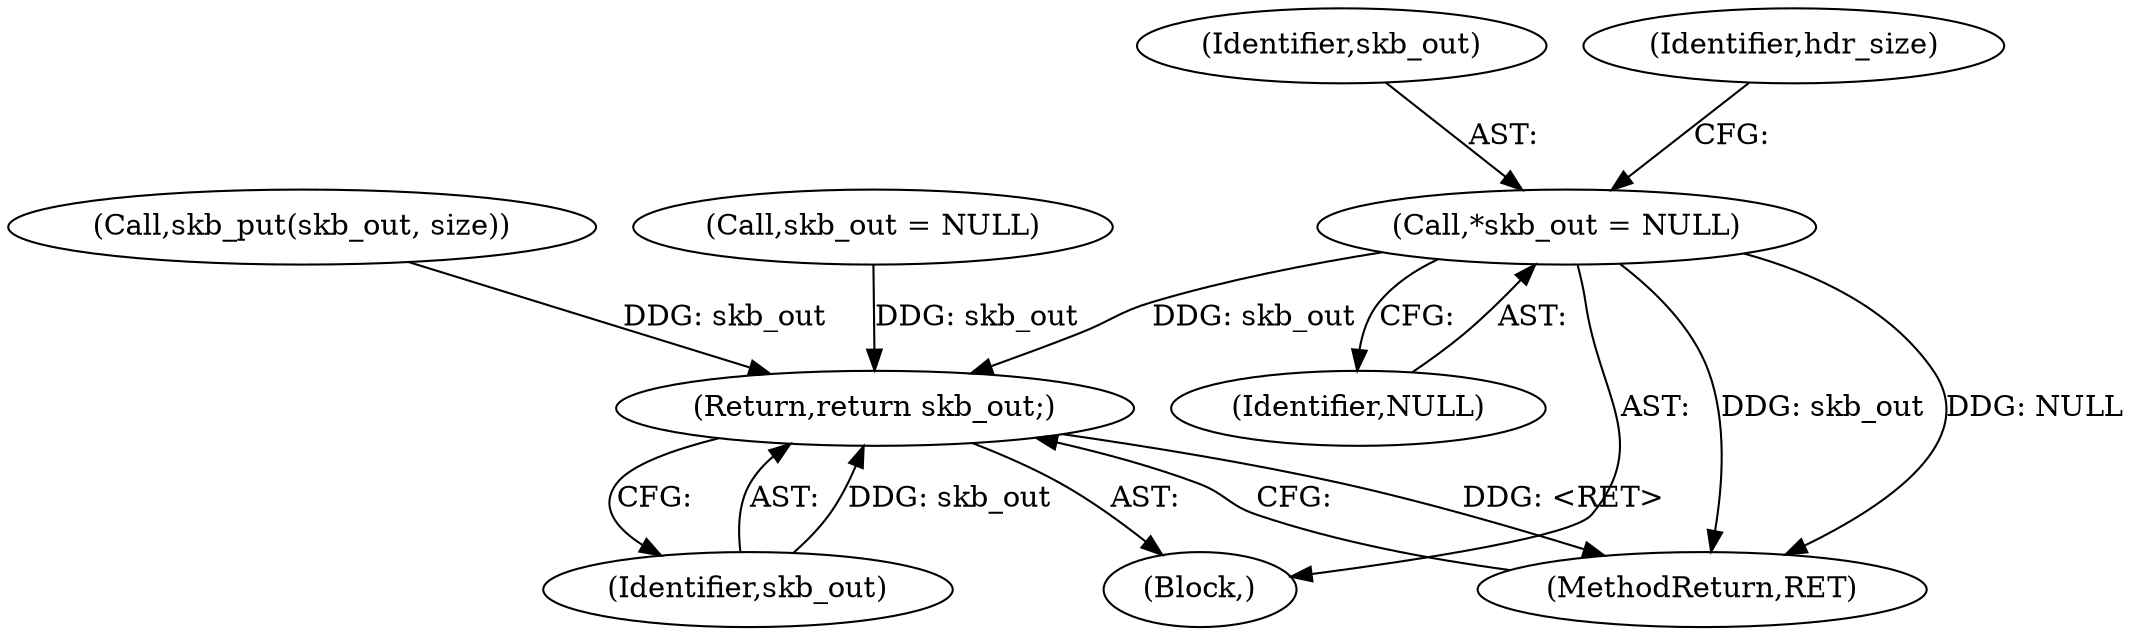 digraph "0_linux_5b6698b0e4a37053de35cc24ee695b98a7eb712b@pointer" {
"1000113" [label="(Call,*skb_out = NULL)"];
"1000216" [label="(Return,return skb_out;)"];
"1000115" [label="(Identifier,NULL)"];
"1000217" [label="(Identifier,skb_out)"];
"1000114" [label="(Identifier,skb_out)"];
"1000109" [label="(Block,)"];
"1000218" [label="(MethodReturn,RET)"];
"1000113" [label="(Call,*skb_out = NULL)"];
"1000119" [label="(Identifier,hdr_size)"];
"1000202" [label="(Call,skb_put(skb_out, size))"];
"1000216" [label="(Return,return skb_out;)"];
"1000167" [label="(Call,skb_out = NULL)"];
"1000113" -> "1000109"  [label="AST: "];
"1000113" -> "1000115"  [label="CFG: "];
"1000114" -> "1000113"  [label="AST: "];
"1000115" -> "1000113"  [label="AST: "];
"1000119" -> "1000113"  [label="CFG: "];
"1000113" -> "1000218"  [label="DDG: skb_out"];
"1000113" -> "1000218"  [label="DDG: NULL"];
"1000113" -> "1000216"  [label="DDG: skb_out"];
"1000216" -> "1000109"  [label="AST: "];
"1000216" -> "1000217"  [label="CFG: "];
"1000217" -> "1000216"  [label="AST: "];
"1000218" -> "1000216"  [label="CFG: "];
"1000216" -> "1000218"  [label="DDG: <RET>"];
"1000217" -> "1000216"  [label="DDG: skb_out"];
"1000167" -> "1000216"  [label="DDG: skb_out"];
"1000202" -> "1000216"  [label="DDG: skb_out"];
}
